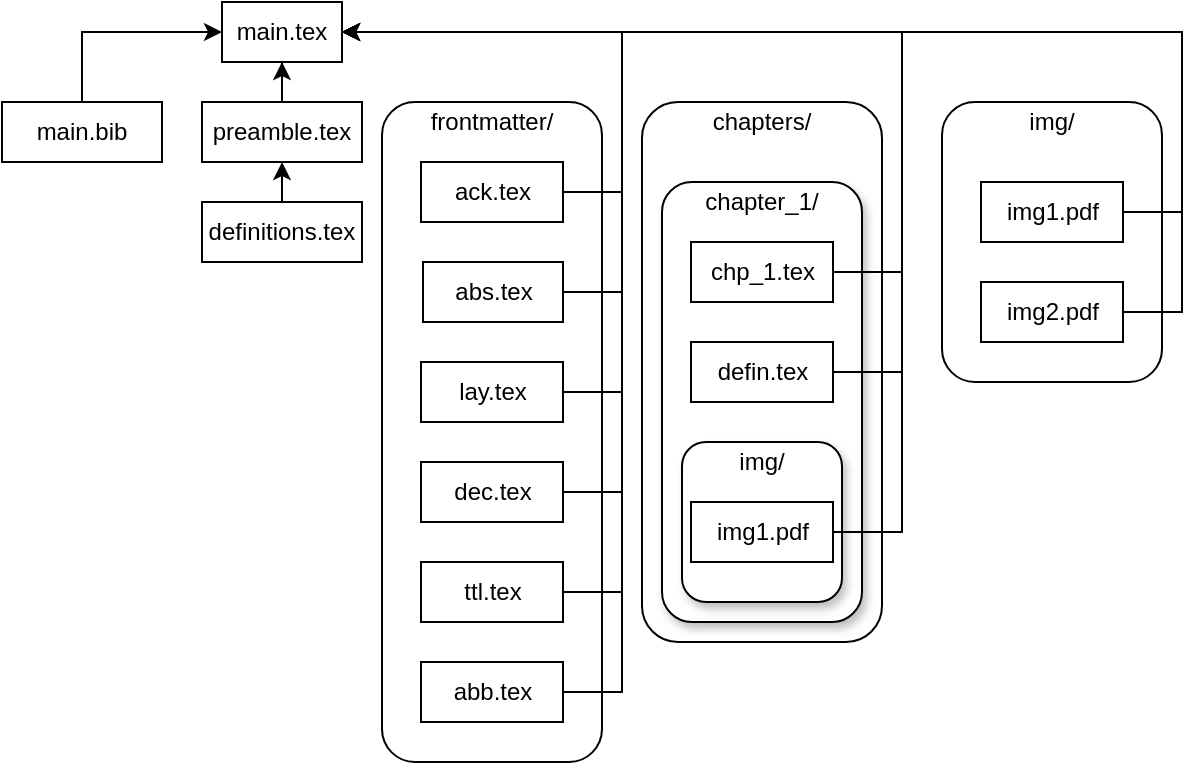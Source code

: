 <mxfile version="13.7.9" type="device"><diagram id="yfRSatV0E3yjIh8RK7nN" name="Page-1"><mxGraphModel dx="1092" dy="846" grid="1" gridSize="10" guides="1" tooltips="1" connect="1" arrows="1" fold="1" page="1" pageScale="1" pageWidth="827" pageHeight="1169" math="0" shadow="0"><root><mxCell id="0"/><mxCell id="1" parent="0"/><mxCell id="rAgMjYkVmzFTLOQSsus0-50" value="" style="rounded=1;whiteSpace=wrap;html=1;shadow=0;" parent="1" vertex="1"><mxGeometry x="700" y="490" width="110" height="140" as="geometry"/></mxCell><mxCell id="rAgMjYkVmzFTLOQSsus0-40" value="" style="rounded=1;whiteSpace=wrap;html=1;shadow=0;" parent="1" vertex="1"><mxGeometry x="550" y="490" width="120" height="270" as="geometry"/></mxCell><mxCell id="rAgMjYkVmzFTLOQSsus0-41" value="" style="rounded=1;whiteSpace=wrap;html=1;shadow=1;" parent="1" vertex="1"><mxGeometry x="560" y="530" width="100" height="220" as="geometry"/></mxCell><mxCell id="rAgMjYkVmzFTLOQSsus0-39" value="" style="rounded=1;whiteSpace=wrap;html=1;shadow=0;" parent="1" vertex="1"><mxGeometry x="420" y="490" width="110" height="330" as="geometry"/></mxCell><mxCell id="rAgMjYkVmzFTLOQSsus0-1" value="main.tex" style="rounded=0;whiteSpace=wrap;html=1;" parent="1" vertex="1"><mxGeometry x="340" y="440" width="60" height="30" as="geometry"/></mxCell><mxCell id="rAgMjYkVmzFTLOQSsus0-77" style="edgeStyle=orthogonalEdgeStyle;rounded=0;orthogonalLoop=1;jettySize=auto;html=1;exitX=0.5;exitY=0;exitDx=0;exitDy=0;endArrow=classic;endFill=1;" parent="1" source="rAgMjYkVmzFTLOQSsus0-2" target="rAgMjYkVmzFTLOQSsus0-1" edge="1"><mxGeometry relative="1" as="geometry"/></mxCell><mxCell id="rAgMjYkVmzFTLOQSsus0-2" value="preamble.tex" style="rounded=0;whiteSpace=wrap;html=1;" parent="1" vertex="1"><mxGeometry x="330" y="490" width="80" height="30" as="geometry"/></mxCell><mxCell id="rAgMjYkVmzFTLOQSsus0-24" style="edgeStyle=orthogonalEdgeStyle;rounded=0;orthogonalLoop=1;jettySize=auto;html=1;exitX=0.5;exitY=0;exitDx=0;exitDy=0;entryX=0.5;entryY=1;entryDx=0;entryDy=0;" parent="1" source="rAgMjYkVmzFTLOQSsus0-3" target="rAgMjYkVmzFTLOQSsus0-2" edge="1"><mxGeometry relative="1" as="geometry"/></mxCell><mxCell id="rAgMjYkVmzFTLOQSsus0-3" value="definitions.tex" style="rounded=0;whiteSpace=wrap;html=1;" parent="1" vertex="1"><mxGeometry x="330" y="540" width="80" height="30" as="geometry"/></mxCell><mxCell id="rAgMjYkVmzFTLOQSsus0-38" style="edgeStyle=orthogonalEdgeStyle;rounded=0;orthogonalLoop=1;jettySize=auto;html=1;exitX=1;exitY=0.5;exitDx=0;exitDy=0;entryX=1;entryY=0.5;entryDx=0;entryDy=0;endArrow=none;endFill=0;" parent="1" source="rAgMjYkVmzFTLOQSsus0-7" target="rAgMjYkVmzFTLOQSsus0-1" edge="1"><mxGeometry relative="1" as="geometry"><Array as="points"><mxPoint x="540" y="535"/><mxPoint x="540" y="455"/></Array></mxGeometry></mxCell><mxCell id="rAgMjYkVmzFTLOQSsus0-7" value="ack.tex" style="rounded=0;whiteSpace=wrap;html=1;" parent="1" vertex="1"><mxGeometry x="439.5" y="520" width="71" height="30" as="geometry"/></mxCell><mxCell id="rAgMjYkVmzFTLOQSsus0-37" style="edgeStyle=orthogonalEdgeStyle;rounded=0;orthogonalLoop=1;jettySize=auto;html=1;exitX=1;exitY=0.5;exitDx=0;exitDy=0;entryX=1;entryY=0.5;entryDx=0;entryDy=0;endArrow=none;endFill=0;" parent="1" source="rAgMjYkVmzFTLOQSsus0-8" target="rAgMjYkVmzFTLOQSsus0-1" edge="1"><mxGeometry relative="1" as="geometry"><Array as="points"><mxPoint x="540" y="585"/><mxPoint x="540" y="455"/></Array></mxGeometry></mxCell><mxCell id="rAgMjYkVmzFTLOQSsus0-8" value="abs.tex" style="rounded=0;whiteSpace=wrap;html=1;" parent="1" vertex="1"><mxGeometry x="440.5" y="570" width="70" height="30" as="geometry"/></mxCell><mxCell id="rAgMjYkVmzFTLOQSsus0-36" style="edgeStyle=orthogonalEdgeStyle;rounded=0;orthogonalLoop=1;jettySize=auto;html=1;exitX=1;exitY=0.5;exitDx=0;exitDy=0;entryX=1;entryY=0.5;entryDx=0;entryDy=0;endArrow=none;endFill=0;" parent="1" source="rAgMjYkVmzFTLOQSsus0-9" target="rAgMjYkVmzFTLOQSsus0-1" edge="1"><mxGeometry relative="1" as="geometry"><Array as="points"><mxPoint x="540" y="635"/><mxPoint x="540" y="455"/></Array></mxGeometry></mxCell><mxCell id="rAgMjYkVmzFTLOQSsus0-9" value="lay.tex" style="rounded=0;whiteSpace=wrap;html=1;" parent="1" vertex="1"><mxGeometry x="439.5" y="620" width="71" height="30" as="geometry"/></mxCell><mxCell id="rAgMjYkVmzFTLOQSsus0-34" style="edgeStyle=orthogonalEdgeStyle;rounded=0;orthogonalLoop=1;jettySize=auto;html=1;exitX=1;exitY=0.5;exitDx=0;exitDy=0;entryX=1;entryY=0.5;entryDx=0;entryDy=0;endArrow=none;endFill=0;" parent="1" source="rAgMjYkVmzFTLOQSsus0-10" target="rAgMjYkVmzFTLOQSsus0-1" edge="1"><mxGeometry relative="1" as="geometry"><Array as="points"><mxPoint x="540" y="685"/><mxPoint x="540" y="455"/></Array></mxGeometry></mxCell><mxCell id="rAgMjYkVmzFTLOQSsus0-10" value="dec.tex" style="rounded=0;whiteSpace=wrap;html=1;" parent="1" vertex="1"><mxGeometry x="439.5" y="670" width="71" height="30" as="geometry"/></mxCell><mxCell id="rAgMjYkVmzFTLOQSsus0-33" style="edgeStyle=orthogonalEdgeStyle;rounded=0;orthogonalLoop=1;jettySize=auto;html=1;exitX=1;exitY=0.5;exitDx=0;exitDy=0;endArrow=none;endFill=0;entryX=1;entryY=0.5;entryDx=0;entryDy=0;" parent="1" source="rAgMjYkVmzFTLOQSsus0-11" target="rAgMjYkVmzFTLOQSsus0-1" edge="1"><mxGeometry relative="1" as="geometry"><mxPoint x="540" y="540" as="targetPoint"/><Array as="points"><mxPoint x="540" y="735"/><mxPoint x="540" y="455"/></Array></mxGeometry></mxCell><mxCell id="rAgMjYkVmzFTLOQSsus0-11" value="ttl.tex" style="rounded=0;whiteSpace=wrap;html=1;" parent="1" vertex="1"><mxGeometry x="439.5" y="720" width="71" height="30" as="geometry"/></mxCell><mxCell id="rAgMjYkVmzFTLOQSsus0-32" style="edgeStyle=orthogonalEdgeStyle;rounded=0;orthogonalLoop=1;jettySize=auto;html=1;entryX=1;entryY=0.5;entryDx=0;entryDy=0;endArrow=classic;endFill=1;exitX=1;exitY=0.5;exitDx=0;exitDy=0;" parent="1" source="rAgMjYkVmzFTLOQSsus0-12" target="rAgMjYkVmzFTLOQSsus0-1" edge="1"><mxGeometry relative="1" as="geometry"><Array as="points"><mxPoint x="540" y="785"/><mxPoint x="540" y="455"/></Array></mxGeometry></mxCell><mxCell id="rAgMjYkVmzFTLOQSsus0-12" value="abb.tex" style="rounded=0;whiteSpace=wrap;html=1;" parent="1" vertex="1"><mxGeometry x="439.5" y="770" width="71" height="30" as="geometry"/></mxCell><mxCell id="rAgMjYkVmzFTLOQSsus0-71" style="edgeStyle=orthogonalEdgeStyle;rounded=0;orthogonalLoop=1;jettySize=auto;html=1;exitX=1;exitY=0.5;exitDx=0;exitDy=0;entryX=1;entryY=0.5;entryDx=0;entryDy=0;endArrow=classic;endFill=1;" parent="1" source="rAgMjYkVmzFTLOQSsus0-16" target="rAgMjYkVmzFTLOQSsus0-1" edge="1"><mxGeometry relative="1" as="geometry"><Array as="points"><mxPoint x="820" y="545"/><mxPoint x="820" y="455"/></Array></mxGeometry></mxCell><mxCell id="rAgMjYkVmzFTLOQSsus0-16" value="img1.pdf" style="rounded=0;whiteSpace=wrap;html=1;" parent="1" vertex="1"><mxGeometry x="719.5" y="530" width="71" height="30" as="geometry"/></mxCell><mxCell id="rAgMjYkVmzFTLOQSsus0-72" style="edgeStyle=orthogonalEdgeStyle;rounded=0;orthogonalLoop=1;jettySize=auto;html=1;exitX=1;exitY=0.5;exitDx=0;exitDy=0;entryX=1;entryY=0.5;entryDx=0;entryDy=0;endArrow=classic;endFill=1;" parent="1" source="rAgMjYkVmzFTLOQSsus0-17" target="rAgMjYkVmzFTLOQSsus0-1" edge="1"><mxGeometry relative="1" as="geometry"><Array as="points"><mxPoint x="820" y="595"/><mxPoint x="820" y="455"/></Array></mxGeometry></mxCell><mxCell id="rAgMjYkVmzFTLOQSsus0-17" value="img2.pdf" style="rounded=0;whiteSpace=wrap;html=1;" parent="1" vertex="1"><mxGeometry x="719.5" y="580" width="71" height="30" as="geometry"/></mxCell><mxCell id="rAgMjYkVmzFTLOQSsus0-65" style="edgeStyle=orthogonalEdgeStyle;rounded=0;orthogonalLoop=1;jettySize=auto;html=1;exitX=1;exitY=0.5;exitDx=0;exitDy=0;entryX=1;entryY=0.5;entryDx=0;entryDy=0;endArrow=classic;endFill=1;" parent="1" source="rAgMjYkVmzFTLOQSsus0-19" target="rAgMjYkVmzFTLOQSsus0-1" edge="1"><mxGeometry relative="1" as="geometry"><Array as="points"><mxPoint x="680" y="575"/><mxPoint x="680" y="455"/></Array></mxGeometry></mxCell><mxCell id="rAgMjYkVmzFTLOQSsus0-19" value="chp_1.tex" style="rounded=0;whiteSpace=wrap;html=1;" parent="1" vertex="1"><mxGeometry x="574.5" y="560" width="71" height="30" as="geometry"/></mxCell><mxCell id="rAgMjYkVmzFTLOQSsus0-74" style="edgeStyle=orthogonalEdgeStyle;rounded=0;orthogonalLoop=1;jettySize=auto;html=1;exitX=1;exitY=0.5;exitDx=0;exitDy=0;entryX=1;entryY=0.5;entryDx=0;entryDy=0;endArrow=classic;endFill=1;" parent="1" source="rAgMjYkVmzFTLOQSsus0-42" target="rAgMjYkVmzFTLOQSsus0-1" edge="1"><mxGeometry relative="1" as="geometry"><Array as="points"><mxPoint x="680" y="625"/><mxPoint x="680" y="455"/></Array></mxGeometry></mxCell><mxCell id="rAgMjYkVmzFTLOQSsus0-42" value="defin.tex" style="rounded=0;whiteSpace=wrap;html=1;" parent="1" vertex="1"><mxGeometry x="574.5" y="610" width="71" height="30" as="geometry"/></mxCell><mxCell id="rAgMjYkVmzFTLOQSsus0-54" value="frontmatter/" style="text;html=1;strokeColor=none;fillColor=none;align=center;verticalAlign=middle;whiteSpace=wrap;rounded=0;labelPosition=center;verticalLabelPosition=middle;" parent="1" vertex="1"><mxGeometry x="420" y="490" width="110" height="20" as="geometry"/></mxCell><mxCell id="rAgMjYkVmzFTLOQSsus0-55" value="chapters/" style="text;html=1;strokeColor=none;fillColor=none;align=center;verticalAlign=middle;whiteSpace=wrap;rounded=0;" parent="1" vertex="1"><mxGeometry x="550" y="490" width="120" height="20" as="geometry"/></mxCell><mxCell id="rAgMjYkVmzFTLOQSsus0-56" value="chapter_1/" style="text;html=1;strokeColor=none;fillColor=none;align=center;verticalAlign=middle;whiteSpace=wrap;rounded=0;" parent="1" vertex="1"><mxGeometry x="560" y="530" width="100" height="20" as="geometry"/></mxCell><mxCell id="rAgMjYkVmzFTLOQSsus0-67" value="img/" style="text;html=1;strokeColor=none;fillColor=none;align=center;verticalAlign=middle;whiteSpace=wrap;rounded=0;" parent="1" vertex="1"><mxGeometry x="700" y="490" width="110" height="20" as="geometry"/></mxCell><mxCell id="ZbmLpICoRiPwbmKtiY1H-2" style="edgeStyle=orthogonalEdgeStyle;rounded=0;orthogonalLoop=1;jettySize=auto;html=1;exitX=0.5;exitY=0;exitDx=0;exitDy=0;entryX=0;entryY=0.5;entryDx=0;entryDy=0;" parent="1" source="ZbmLpICoRiPwbmKtiY1H-1" target="rAgMjYkVmzFTLOQSsus0-1" edge="1"><mxGeometry relative="1" as="geometry"/></mxCell><mxCell id="ZbmLpICoRiPwbmKtiY1H-1" value="main.bib" style="rounded=0;whiteSpace=wrap;html=1;" parent="1" vertex="1"><mxGeometry x="230" y="490" width="80" height="30" as="geometry"/></mxCell><mxCell id="Qr-zbkaGGUNHDCSO596r-3" value="" style="rounded=1;whiteSpace=wrap;html=1;shadow=1;" parent="1" vertex="1"><mxGeometry x="570" y="660" width="80" height="80" as="geometry"/></mxCell><mxCell id="Qr-zbkaGGUNHDCSO596r-4" value="img/" style="text;html=1;strokeColor=none;fillColor=none;align=center;verticalAlign=middle;whiteSpace=wrap;rounded=0;" parent="1" vertex="1"><mxGeometry x="570" y="660" width="80" height="20" as="geometry"/></mxCell><mxCell id="Qr-zbkaGGUNHDCSO596r-6" style="edgeStyle=orthogonalEdgeStyle;rounded=0;orthogonalLoop=1;jettySize=auto;html=1;entryX=1;entryY=0.5;entryDx=0;entryDy=0;endArrow=none;endFill=0;exitX=1;exitY=0.5;exitDx=0;exitDy=0;" parent="1" source="Qr-zbkaGGUNHDCSO596r-5" target="rAgMjYkVmzFTLOQSsus0-1" edge="1"><mxGeometry relative="1" as="geometry"><Array as="points"><mxPoint x="680" y="705"/><mxPoint x="680" y="455"/></Array></mxGeometry></mxCell><mxCell id="Qr-zbkaGGUNHDCSO596r-5" value="img1.pdf" style="rounded=0;whiteSpace=wrap;html=1;" parent="1" vertex="1"><mxGeometry x="574.5" y="690" width="71" height="30" as="geometry"/></mxCell></root></mxGraphModel></diagram></mxfile>